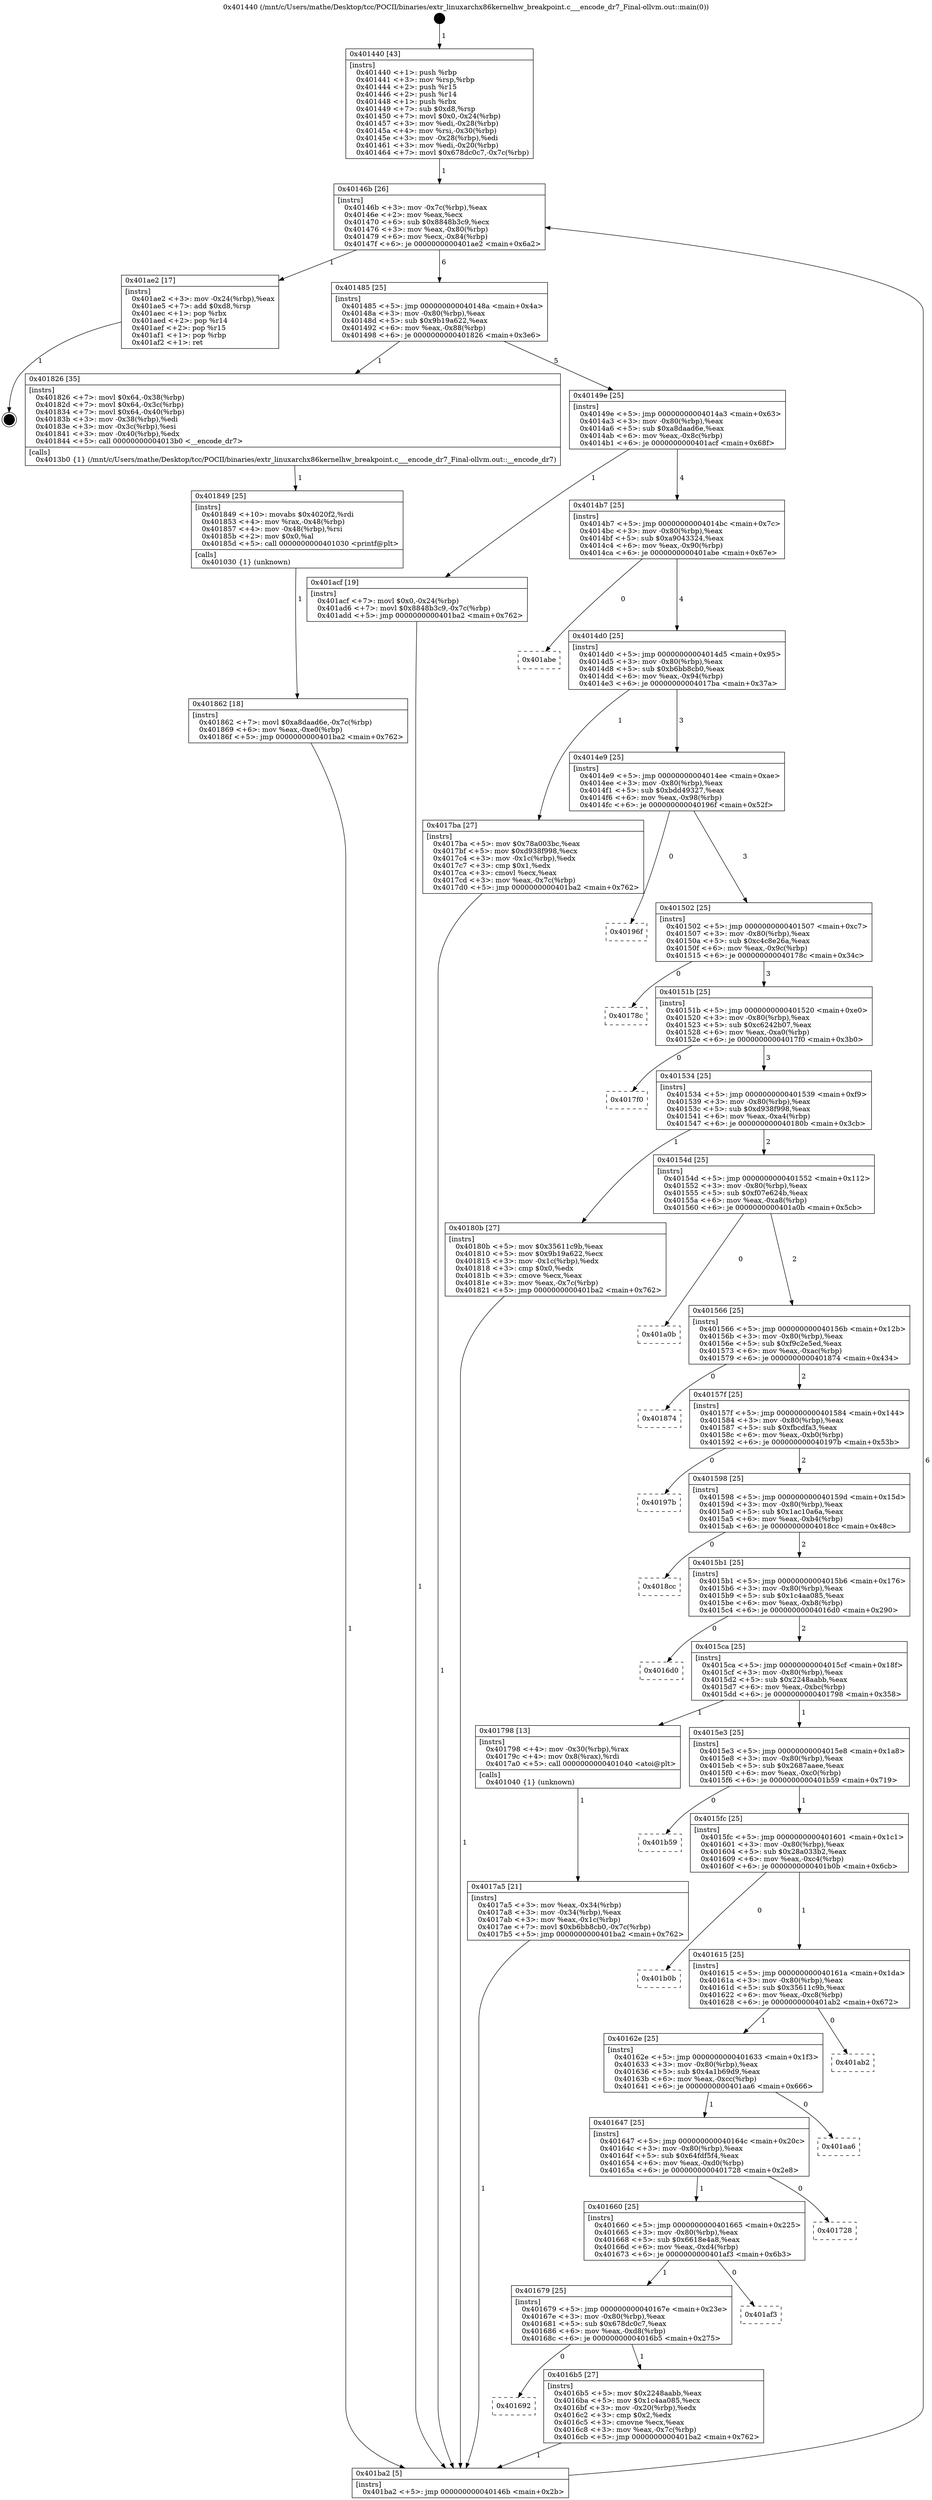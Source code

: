 digraph "0x401440" {
  label = "0x401440 (/mnt/c/Users/mathe/Desktop/tcc/POCII/binaries/extr_linuxarchx86kernelhw_breakpoint.c___encode_dr7_Final-ollvm.out::main(0))"
  labelloc = "t"
  node[shape=record]

  Entry [label="",width=0.3,height=0.3,shape=circle,fillcolor=black,style=filled]
  "0x40146b" [label="{
     0x40146b [26]\l
     | [instrs]\l
     &nbsp;&nbsp;0x40146b \<+3\>: mov -0x7c(%rbp),%eax\l
     &nbsp;&nbsp;0x40146e \<+2\>: mov %eax,%ecx\l
     &nbsp;&nbsp;0x401470 \<+6\>: sub $0x8848b3c9,%ecx\l
     &nbsp;&nbsp;0x401476 \<+3\>: mov %eax,-0x80(%rbp)\l
     &nbsp;&nbsp;0x401479 \<+6\>: mov %ecx,-0x84(%rbp)\l
     &nbsp;&nbsp;0x40147f \<+6\>: je 0000000000401ae2 \<main+0x6a2\>\l
  }"]
  "0x401ae2" [label="{
     0x401ae2 [17]\l
     | [instrs]\l
     &nbsp;&nbsp;0x401ae2 \<+3\>: mov -0x24(%rbp),%eax\l
     &nbsp;&nbsp;0x401ae5 \<+7\>: add $0xd8,%rsp\l
     &nbsp;&nbsp;0x401aec \<+1\>: pop %rbx\l
     &nbsp;&nbsp;0x401aed \<+2\>: pop %r14\l
     &nbsp;&nbsp;0x401aef \<+2\>: pop %r15\l
     &nbsp;&nbsp;0x401af1 \<+1\>: pop %rbp\l
     &nbsp;&nbsp;0x401af2 \<+1\>: ret\l
  }"]
  "0x401485" [label="{
     0x401485 [25]\l
     | [instrs]\l
     &nbsp;&nbsp;0x401485 \<+5\>: jmp 000000000040148a \<main+0x4a\>\l
     &nbsp;&nbsp;0x40148a \<+3\>: mov -0x80(%rbp),%eax\l
     &nbsp;&nbsp;0x40148d \<+5\>: sub $0x9b19a622,%eax\l
     &nbsp;&nbsp;0x401492 \<+6\>: mov %eax,-0x88(%rbp)\l
     &nbsp;&nbsp;0x401498 \<+6\>: je 0000000000401826 \<main+0x3e6\>\l
  }"]
  Exit [label="",width=0.3,height=0.3,shape=circle,fillcolor=black,style=filled,peripheries=2]
  "0x401826" [label="{
     0x401826 [35]\l
     | [instrs]\l
     &nbsp;&nbsp;0x401826 \<+7\>: movl $0x64,-0x38(%rbp)\l
     &nbsp;&nbsp;0x40182d \<+7\>: movl $0x64,-0x3c(%rbp)\l
     &nbsp;&nbsp;0x401834 \<+7\>: movl $0x64,-0x40(%rbp)\l
     &nbsp;&nbsp;0x40183b \<+3\>: mov -0x38(%rbp),%edi\l
     &nbsp;&nbsp;0x40183e \<+3\>: mov -0x3c(%rbp),%esi\l
     &nbsp;&nbsp;0x401841 \<+3\>: mov -0x40(%rbp),%edx\l
     &nbsp;&nbsp;0x401844 \<+5\>: call 00000000004013b0 \<__encode_dr7\>\l
     | [calls]\l
     &nbsp;&nbsp;0x4013b0 \{1\} (/mnt/c/Users/mathe/Desktop/tcc/POCII/binaries/extr_linuxarchx86kernelhw_breakpoint.c___encode_dr7_Final-ollvm.out::__encode_dr7)\l
  }"]
  "0x40149e" [label="{
     0x40149e [25]\l
     | [instrs]\l
     &nbsp;&nbsp;0x40149e \<+5\>: jmp 00000000004014a3 \<main+0x63\>\l
     &nbsp;&nbsp;0x4014a3 \<+3\>: mov -0x80(%rbp),%eax\l
     &nbsp;&nbsp;0x4014a6 \<+5\>: sub $0xa8daad6e,%eax\l
     &nbsp;&nbsp;0x4014ab \<+6\>: mov %eax,-0x8c(%rbp)\l
     &nbsp;&nbsp;0x4014b1 \<+6\>: je 0000000000401acf \<main+0x68f\>\l
  }"]
  "0x401862" [label="{
     0x401862 [18]\l
     | [instrs]\l
     &nbsp;&nbsp;0x401862 \<+7\>: movl $0xa8daad6e,-0x7c(%rbp)\l
     &nbsp;&nbsp;0x401869 \<+6\>: mov %eax,-0xe0(%rbp)\l
     &nbsp;&nbsp;0x40186f \<+5\>: jmp 0000000000401ba2 \<main+0x762\>\l
  }"]
  "0x401acf" [label="{
     0x401acf [19]\l
     | [instrs]\l
     &nbsp;&nbsp;0x401acf \<+7\>: movl $0x0,-0x24(%rbp)\l
     &nbsp;&nbsp;0x401ad6 \<+7\>: movl $0x8848b3c9,-0x7c(%rbp)\l
     &nbsp;&nbsp;0x401add \<+5\>: jmp 0000000000401ba2 \<main+0x762\>\l
  }"]
  "0x4014b7" [label="{
     0x4014b7 [25]\l
     | [instrs]\l
     &nbsp;&nbsp;0x4014b7 \<+5\>: jmp 00000000004014bc \<main+0x7c\>\l
     &nbsp;&nbsp;0x4014bc \<+3\>: mov -0x80(%rbp),%eax\l
     &nbsp;&nbsp;0x4014bf \<+5\>: sub $0xa9043324,%eax\l
     &nbsp;&nbsp;0x4014c4 \<+6\>: mov %eax,-0x90(%rbp)\l
     &nbsp;&nbsp;0x4014ca \<+6\>: je 0000000000401abe \<main+0x67e\>\l
  }"]
  "0x401849" [label="{
     0x401849 [25]\l
     | [instrs]\l
     &nbsp;&nbsp;0x401849 \<+10\>: movabs $0x4020f2,%rdi\l
     &nbsp;&nbsp;0x401853 \<+4\>: mov %rax,-0x48(%rbp)\l
     &nbsp;&nbsp;0x401857 \<+4\>: mov -0x48(%rbp),%rsi\l
     &nbsp;&nbsp;0x40185b \<+2\>: mov $0x0,%al\l
     &nbsp;&nbsp;0x40185d \<+5\>: call 0000000000401030 \<printf@plt\>\l
     | [calls]\l
     &nbsp;&nbsp;0x401030 \{1\} (unknown)\l
  }"]
  "0x401abe" [label="{
     0x401abe\l
  }", style=dashed]
  "0x4014d0" [label="{
     0x4014d0 [25]\l
     | [instrs]\l
     &nbsp;&nbsp;0x4014d0 \<+5\>: jmp 00000000004014d5 \<main+0x95\>\l
     &nbsp;&nbsp;0x4014d5 \<+3\>: mov -0x80(%rbp),%eax\l
     &nbsp;&nbsp;0x4014d8 \<+5\>: sub $0xb6bb8cb0,%eax\l
     &nbsp;&nbsp;0x4014dd \<+6\>: mov %eax,-0x94(%rbp)\l
     &nbsp;&nbsp;0x4014e3 \<+6\>: je 00000000004017ba \<main+0x37a\>\l
  }"]
  "0x4017a5" [label="{
     0x4017a5 [21]\l
     | [instrs]\l
     &nbsp;&nbsp;0x4017a5 \<+3\>: mov %eax,-0x34(%rbp)\l
     &nbsp;&nbsp;0x4017a8 \<+3\>: mov -0x34(%rbp),%eax\l
     &nbsp;&nbsp;0x4017ab \<+3\>: mov %eax,-0x1c(%rbp)\l
     &nbsp;&nbsp;0x4017ae \<+7\>: movl $0xb6bb8cb0,-0x7c(%rbp)\l
     &nbsp;&nbsp;0x4017b5 \<+5\>: jmp 0000000000401ba2 \<main+0x762\>\l
  }"]
  "0x4017ba" [label="{
     0x4017ba [27]\l
     | [instrs]\l
     &nbsp;&nbsp;0x4017ba \<+5\>: mov $0x78a003bc,%eax\l
     &nbsp;&nbsp;0x4017bf \<+5\>: mov $0xd938f998,%ecx\l
     &nbsp;&nbsp;0x4017c4 \<+3\>: mov -0x1c(%rbp),%edx\l
     &nbsp;&nbsp;0x4017c7 \<+3\>: cmp $0x1,%edx\l
     &nbsp;&nbsp;0x4017ca \<+3\>: cmovl %ecx,%eax\l
     &nbsp;&nbsp;0x4017cd \<+3\>: mov %eax,-0x7c(%rbp)\l
     &nbsp;&nbsp;0x4017d0 \<+5\>: jmp 0000000000401ba2 \<main+0x762\>\l
  }"]
  "0x4014e9" [label="{
     0x4014e9 [25]\l
     | [instrs]\l
     &nbsp;&nbsp;0x4014e9 \<+5\>: jmp 00000000004014ee \<main+0xae\>\l
     &nbsp;&nbsp;0x4014ee \<+3\>: mov -0x80(%rbp),%eax\l
     &nbsp;&nbsp;0x4014f1 \<+5\>: sub $0xbdd49327,%eax\l
     &nbsp;&nbsp;0x4014f6 \<+6\>: mov %eax,-0x98(%rbp)\l
     &nbsp;&nbsp;0x4014fc \<+6\>: je 000000000040196f \<main+0x52f\>\l
  }"]
  "0x401440" [label="{
     0x401440 [43]\l
     | [instrs]\l
     &nbsp;&nbsp;0x401440 \<+1\>: push %rbp\l
     &nbsp;&nbsp;0x401441 \<+3\>: mov %rsp,%rbp\l
     &nbsp;&nbsp;0x401444 \<+2\>: push %r15\l
     &nbsp;&nbsp;0x401446 \<+2\>: push %r14\l
     &nbsp;&nbsp;0x401448 \<+1\>: push %rbx\l
     &nbsp;&nbsp;0x401449 \<+7\>: sub $0xd8,%rsp\l
     &nbsp;&nbsp;0x401450 \<+7\>: movl $0x0,-0x24(%rbp)\l
     &nbsp;&nbsp;0x401457 \<+3\>: mov %edi,-0x28(%rbp)\l
     &nbsp;&nbsp;0x40145a \<+4\>: mov %rsi,-0x30(%rbp)\l
     &nbsp;&nbsp;0x40145e \<+3\>: mov -0x28(%rbp),%edi\l
     &nbsp;&nbsp;0x401461 \<+3\>: mov %edi,-0x20(%rbp)\l
     &nbsp;&nbsp;0x401464 \<+7\>: movl $0x678dc0c7,-0x7c(%rbp)\l
  }"]
  "0x40196f" [label="{
     0x40196f\l
  }", style=dashed]
  "0x401502" [label="{
     0x401502 [25]\l
     | [instrs]\l
     &nbsp;&nbsp;0x401502 \<+5\>: jmp 0000000000401507 \<main+0xc7\>\l
     &nbsp;&nbsp;0x401507 \<+3\>: mov -0x80(%rbp),%eax\l
     &nbsp;&nbsp;0x40150a \<+5\>: sub $0xc4c8e26a,%eax\l
     &nbsp;&nbsp;0x40150f \<+6\>: mov %eax,-0x9c(%rbp)\l
     &nbsp;&nbsp;0x401515 \<+6\>: je 000000000040178c \<main+0x34c\>\l
  }"]
  "0x401ba2" [label="{
     0x401ba2 [5]\l
     | [instrs]\l
     &nbsp;&nbsp;0x401ba2 \<+5\>: jmp 000000000040146b \<main+0x2b\>\l
  }"]
  "0x40178c" [label="{
     0x40178c\l
  }", style=dashed]
  "0x40151b" [label="{
     0x40151b [25]\l
     | [instrs]\l
     &nbsp;&nbsp;0x40151b \<+5\>: jmp 0000000000401520 \<main+0xe0\>\l
     &nbsp;&nbsp;0x401520 \<+3\>: mov -0x80(%rbp),%eax\l
     &nbsp;&nbsp;0x401523 \<+5\>: sub $0xc6242b07,%eax\l
     &nbsp;&nbsp;0x401528 \<+6\>: mov %eax,-0xa0(%rbp)\l
     &nbsp;&nbsp;0x40152e \<+6\>: je 00000000004017f0 \<main+0x3b0\>\l
  }"]
  "0x401692" [label="{
     0x401692\l
  }", style=dashed]
  "0x4017f0" [label="{
     0x4017f0\l
  }", style=dashed]
  "0x401534" [label="{
     0x401534 [25]\l
     | [instrs]\l
     &nbsp;&nbsp;0x401534 \<+5\>: jmp 0000000000401539 \<main+0xf9\>\l
     &nbsp;&nbsp;0x401539 \<+3\>: mov -0x80(%rbp),%eax\l
     &nbsp;&nbsp;0x40153c \<+5\>: sub $0xd938f998,%eax\l
     &nbsp;&nbsp;0x401541 \<+6\>: mov %eax,-0xa4(%rbp)\l
     &nbsp;&nbsp;0x401547 \<+6\>: je 000000000040180b \<main+0x3cb\>\l
  }"]
  "0x4016b5" [label="{
     0x4016b5 [27]\l
     | [instrs]\l
     &nbsp;&nbsp;0x4016b5 \<+5\>: mov $0x2248aabb,%eax\l
     &nbsp;&nbsp;0x4016ba \<+5\>: mov $0x1c4aa085,%ecx\l
     &nbsp;&nbsp;0x4016bf \<+3\>: mov -0x20(%rbp),%edx\l
     &nbsp;&nbsp;0x4016c2 \<+3\>: cmp $0x2,%edx\l
     &nbsp;&nbsp;0x4016c5 \<+3\>: cmovne %ecx,%eax\l
     &nbsp;&nbsp;0x4016c8 \<+3\>: mov %eax,-0x7c(%rbp)\l
     &nbsp;&nbsp;0x4016cb \<+5\>: jmp 0000000000401ba2 \<main+0x762\>\l
  }"]
  "0x40180b" [label="{
     0x40180b [27]\l
     | [instrs]\l
     &nbsp;&nbsp;0x40180b \<+5\>: mov $0x35611c9b,%eax\l
     &nbsp;&nbsp;0x401810 \<+5\>: mov $0x9b19a622,%ecx\l
     &nbsp;&nbsp;0x401815 \<+3\>: mov -0x1c(%rbp),%edx\l
     &nbsp;&nbsp;0x401818 \<+3\>: cmp $0x0,%edx\l
     &nbsp;&nbsp;0x40181b \<+3\>: cmove %ecx,%eax\l
     &nbsp;&nbsp;0x40181e \<+3\>: mov %eax,-0x7c(%rbp)\l
     &nbsp;&nbsp;0x401821 \<+5\>: jmp 0000000000401ba2 \<main+0x762\>\l
  }"]
  "0x40154d" [label="{
     0x40154d [25]\l
     | [instrs]\l
     &nbsp;&nbsp;0x40154d \<+5\>: jmp 0000000000401552 \<main+0x112\>\l
     &nbsp;&nbsp;0x401552 \<+3\>: mov -0x80(%rbp),%eax\l
     &nbsp;&nbsp;0x401555 \<+5\>: sub $0xf07e624b,%eax\l
     &nbsp;&nbsp;0x40155a \<+6\>: mov %eax,-0xa8(%rbp)\l
     &nbsp;&nbsp;0x401560 \<+6\>: je 0000000000401a0b \<main+0x5cb\>\l
  }"]
  "0x401679" [label="{
     0x401679 [25]\l
     | [instrs]\l
     &nbsp;&nbsp;0x401679 \<+5\>: jmp 000000000040167e \<main+0x23e\>\l
     &nbsp;&nbsp;0x40167e \<+3\>: mov -0x80(%rbp),%eax\l
     &nbsp;&nbsp;0x401681 \<+5\>: sub $0x678dc0c7,%eax\l
     &nbsp;&nbsp;0x401686 \<+6\>: mov %eax,-0xd8(%rbp)\l
     &nbsp;&nbsp;0x40168c \<+6\>: je 00000000004016b5 \<main+0x275\>\l
  }"]
  "0x401a0b" [label="{
     0x401a0b\l
  }", style=dashed]
  "0x401566" [label="{
     0x401566 [25]\l
     | [instrs]\l
     &nbsp;&nbsp;0x401566 \<+5\>: jmp 000000000040156b \<main+0x12b\>\l
     &nbsp;&nbsp;0x40156b \<+3\>: mov -0x80(%rbp),%eax\l
     &nbsp;&nbsp;0x40156e \<+5\>: sub $0xf9c2e5ed,%eax\l
     &nbsp;&nbsp;0x401573 \<+6\>: mov %eax,-0xac(%rbp)\l
     &nbsp;&nbsp;0x401579 \<+6\>: je 0000000000401874 \<main+0x434\>\l
  }"]
  "0x401af3" [label="{
     0x401af3\l
  }", style=dashed]
  "0x401874" [label="{
     0x401874\l
  }", style=dashed]
  "0x40157f" [label="{
     0x40157f [25]\l
     | [instrs]\l
     &nbsp;&nbsp;0x40157f \<+5\>: jmp 0000000000401584 \<main+0x144\>\l
     &nbsp;&nbsp;0x401584 \<+3\>: mov -0x80(%rbp),%eax\l
     &nbsp;&nbsp;0x401587 \<+5\>: sub $0xfbcdfa3,%eax\l
     &nbsp;&nbsp;0x40158c \<+6\>: mov %eax,-0xb0(%rbp)\l
     &nbsp;&nbsp;0x401592 \<+6\>: je 000000000040197b \<main+0x53b\>\l
  }"]
  "0x401660" [label="{
     0x401660 [25]\l
     | [instrs]\l
     &nbsp;&nbsp;0x401660 \<+5\>: jmp 0000000000401665 \<main+0x225\>\l
     &nbsp;&nbsp;0x401665 \<+3\>: mov -0x80(%rbp),%eax\l
     &nbsp;&nbsp;0x401668 \<+5\>: sub $0x6618e4a8,%eax\l
     &nbsp;&nbsp;0x40166d \<+6\>: mov %eax,-0xd4(%rbp)\l
     &nbsp;&nbsp;0x401673 \<+6\>: je 0000000000401af3 \<main+0x6b3\>\l
  }"]
  "0x40197b" [label="{
     0x40197b\l
  }", style=dashed]
  "0x401598" [label="{
     0x401598 [25]\l
     | [instrs]\l
     &nbsp;&nbsp;0x401598 \<+5\>: jmp 000000000040159d \<main+0x15d\>\l
     &nbsp;&nbsp;0x40159d \<+3\>: mov -0x80(%rbp),%eax\l
     &nbsp;&nbsp;0x4015a0 \<+5\>: sub $0x1ac10a6a,%eax\l
     &nbsp;&nbsp;0x4015a5 \<+6\>: mov %eax,-0xb4(%rbp)\l
     &nbsp;&nbsp;0x4015ab \<+6\>: je 00000000004018cc \<main+0x48c\>\l
  }"]
  "0x401728" [label="{
     0x401728\l
  }", style=dashed]
  "0x4018cc" [label="{
     0x4018cc\l
  }", style=dashed]
  "0x4015b1" [label="{
     0x4015b1 [25]\l
     | [instrs]\l
     &nbsp;&nbsp;0x4015b1 \<+5\>: jmp 00000000004015b6 \<main+0x176\>\l
     &nbsp;&nbsp;0x4015b6 \<+3\>: mov -0x80(%rbp),%eax\l
     &nbsp;&nbsp;0x4015b9 \<+5\>: sub $0x1c4aa085,%eax\l
     &nbsp;&nbsp;0x4015be \<+6\>: mov %eax,-0xb8(%rbp)\l
     &nbsp;&nbsp;0x4015c4 \<+6\>: je 00000000004016d0 \<main+0x290\>\l
  }"]
  "0x401647" [label="{
     0x401647 [25]\l
     | [instrs]\l
     &nbsp;&nbsp;0x401647 \<+5\>: jmp 000000000040164c \<main+0x20c\>\l
     &nbsp;&nbsp;0x40164c \<+3\>: mov -0x80(%rbp),%eax\l
     &nbsp;&nbsp;0x40164f \<+5\>: sub $0x64fdf5f4,%eax\l
     &nbsp;&nbsp;0x401654 \<+6\>: mov %eax,-0xd0(%rbp)\l
     &nbsp;&nbsp;0x40165a \<+6\>: je 0000000000401728 \<main+0x2e8\>\l
  }"]
  "0x4016d0" [label="{
     0x4016d0\l
  }", style=dashed]
  "0x4015ca" [label="{
     0x4015ca [25]\l
     | [instrs]\l
     &nbsp;&nbsp;0x4015ca \<+5\>: jmp 00000000004015cf \<main+0x18f\>\l
     &nbsp;&nbsp;0x4015cf \<+3\>: mov -0x80(%rbp),%eax\l
     &nbsp;&nbsp;0x4015d2 \<+5\>: sub $0x2248aabb,%eax\l
     &nbsp;&nbsp;0x4015d7 \<+6\>: mov %eax,-0xbc(%rbp)\l
     &nbsp;&nbsp;0x4015dd \<+6\>: je 0000000000401798 \<main+0x358\>\l
  }"]
  "0x401aa6" [label="{
     0x401aa6\l
  }", style=dashed]
  "0x401798" [label="{
     0x401798 [13]\l
     | [instrs]\l
     &nbsp;&nbsp;0x401798 \<+4\>: mov -0x30(%rbp),%rax\l
     &nbsp;&nbsp;0x40179c \<+4\>: mov 0x8(%rax),%rdi\l
     &nbsp;&nbsp;0x4017a0 \<+5\>: call 0000000000401040 \<atoi@plt\>\l
     | [calls]\l
     &nbsp;&nbsp;0x401040 \{1\} (unknown)\l
  }"]
  "0x4015e3" [label="{
     0x4015e3 [25]\l
     | [instrs]\l
     &nbsp;&nbsp;0x4015e3 \<+5\>: jmp 00000000004015e8 \<main+0x1a8\>\l
     &nbsp;&nbsp;0x4015e8 \<+3\>: mov -0x80(%rbp),%eax\l
     &nbsp;&nbsp;0x4015eb \<+5\>: sub $0x2687aaee,%eax\l
     &nbsp;&nbsp;0x4015f0 \<+6\>: mov %eax,-0xc0(%rbp)\l
     &nbsp;&nbsp;0x4015f6 \<+6\>: je 0000000000401b59 \<main+0x719\>\l
  }"]
  "0x40162e" [label="{
     0x40162e [25]\l
     | [instrs]\l
     &nbsp;&nbsp;0x40162e \<+5\>: jmp 0000000000401633 \<main+0x1f3\>\l
     &nbsp;&nbsp;0x401633 \<+3\>: mov -0x80(%rbp),%eax\l
     &nbsp;&nbsp;0x401636 \<+5\>: sub $0x4a1b69d9,%eax\l
     &nbsp;&nbsp;0x40163b \<+6\>: mov %eax,-0xcc(%rbp)\l
     &nbsp;&nbsp;0x401641 \<+6\>: je 0000000000401aa6 \<main+0x666\>\l
  }"]
  "0x401b59" [label="{
     0x401b59\l
  }", style=dashed]
  "0x4015fc" [label="{
     0x4015fc [25]\l
     | [instrs]\l
     &nbsp;&nbsp;0x4015fc \<+5\>: jmp 0000000000401601 \<main+0x1c1\>\l
     &nbsp;&nbsp;0x401601 \<+3\>: mov -0x80(%rbp),%eax\l
     &nbsp;&nbsp;0x401604 \<+5\>: sub $0x28a033b2,%eax\l
     &nbsp;&nbsp;0x401609 \<+6\>: mov %eax,-0xc4(%rbp)\l
     &nbsp;&nbsp;0x40160f \<+6\>: je 0000000000401b0b \<main+0x6cb\>\l
  }"]
  "0x401ab2" [label="{
     0x401ab2\l
  }", style=dashed]
  "0x401b0b" [label="{
     0x401b0b\l
  }", style=dashed]
  "0x401615" [label="{
     0x401615 [25]\l
     | [instrs]\l
     &nbsp;&nbsp;0x401615 \<+5\>: jmp 000000000040161a \<main+0x1da\>\l
     &nbsp;&nbsp;0x40161a \<+3\>: mov -0x80(%rbp),%eax\l
     &nbsp;&nbsp;0x40161d \<+5\>: sub $0x35611c9b,%eax\l
     &nbsp;&nbsp;0x401622 \<+6\>: mov %eax,-0xc8(%rbp)\l
     &nbsp;&nbsp;0x401628 \<+6\>: je 0000000000401ab2 \<main+0x672\>\l
  }"]
  Entry -> "0x401440" [label=" 1"]
  "0x40146b" -> "0x401ae2" [label=" 1"]
  "0x40146b" -> "0x401485" [label=" 6"]
  "0x401ae2" -> Exit [label=" 1"]
  "0x401485" -> "0x401826" [label=" 1"]
  "0x401485" -> "0x40149e" [label=" 5"]
  "0x401acf" -> "0x401ba2" [label=" 1"]
  "0x40149e" -> "0x401acf" [label=" 1"]
  "0x40149e" -> "0x4014b7" [label=" 4"]
  "0x401862" -> "0x401ba2" [label=" 1"]
  "0x4014b7" -> "0x401abe" [label=" 0"]
  "0x4014b7" -> "0x4014d0" [label=" 4"]
  "0x401849" -> "0x401862" [label=" 1"]
  "0x4014d0" -> "0x4017ba" [label=" 1"]
  "0x4014d0" -> "0x4014e9" [label=" 3"]
  "0x401826" -> "0x401849" [label=" 1"]
  "0x4014e9" -> "0x40196f" [label=" 0"]
  "0x4014e9" -> "0x401502" [label=" 3"]
  "0x40180b" -> "0x401ba2" [label=" 1"]
  "0x401502" -> "0x40178c" [label=" 0"]
  "0x401502" -> "0x40151b" [label=" 3"]
  "0x4017ba" -> "0x401ba2" [label=" 1"]
  "0x40151b" -> "0x4017f0" [label=" 0"]
  "0x40151b" -> "0x401534" [label=" 3"]
  "0x4017a5" -> "0x401ba2" [label=" 1"]
  "0x401534" -> "0x40180b" [label=" 1"]
  "0x401534" -> "0x40154d" [label=" 2"]
  "0x401798" -> "0x4017a5" [label=" 1"]
  "0x40154d" -> "0x401a0b" [label=" 0"]
  "0x40154d" -> "0x401566" [label=" 2"]
  "0x401440" -> "0x40146b" [label=" 1"]
  "0x401566" -> "0x401874" [label=" 0"]
  "0x401566" -> "0x40157f" [label=" 2"]
  "0x4016b5" -> "0x401ba2" [label=" 1"]
  "0x40157f" -> "0x40197b" [label=" 0"]
  "0x40157f" -> "0x401598" [label=" 2"]
  "0x401679" -> "0x4016b5" [label=" 1"]
  "0x401598" -> "0x4018cc" [label=" 0"]
  "0x401598" -> "0x4015b1" [label=" 2"]
  "0x401ba2" -> "0x40146b" [label=" 6"]
  "0x4015b1" -> "0x4016d0" [label=" 0"]
  "0x4015b1" -> "0x4015ca" [label=" 2"]
  "0x401660" -> "0x401af3" [label=" 0"]
  "0x4015ca" -> "0x401798" [label=" 1"]
  "0x4015ca" -> "0x4015e3" [label=" 1"]
  "0x401679" -> "0x401692" [label=" 0"]
  "0x4015e3" -> "0x401b59" [label=" 0"]
  "0x4015e3" -> "0x4015fc" [label=" 1"]
  "0x401647" -> "0x401728" [label=" 0"]
  "0x4015fc" -> "0x401b0b" [label=" 0"]
  "0x4015fc" -> "0x401615" [label=" 1"]
  "0x401660" -> "0x401679" [label=" 1"]
  "0x401615" -> "0x401ab2" [label=" 0"]
  "0x401615" -> "0x40162e" [label=" 1"]
  "0x401647" -> "0x401660" [label=" 1"]
  "0x40162e" -> "0x401aa6" [label=" 0"]
  "0x40162e" -> "0x401647" [label=" 1"]
}
